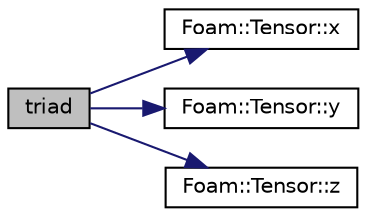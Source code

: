 digraph "triad"
{
  bgcolor="transparent";
  edge [fontname="Helvetica",fontsize="10",labelfontname="Helvetica",labelfontsize="10"];
  node [fontname="Helvetica",fontsize="10",shape=record];
  rankdir="LR";
  Node1 [label="triad",height=0.2,width=0.4,color="black", fillcolor="grey75", style="filled", fontcolor="black"];
  Node1 -> Node2 [color="midnightblue",fontsize="10",style="solid",fontname="Helvetica"];
  Node2 [label="Foam::Tensor::x",height=0.2,width=0.4,color="black",URL="$a02551.html#ae2dad8d527e9dc9d8e0ca5fc7e02a444"];
  Node1 -> Node3 [color="midnightblue",fontsize="10",style="solid",fontname="Helvetica"];
  Node3 [label="Foam::Tensor::y",height=0.2,width=0.4,color="black",URL="$a02551.html#a393b8837adf449a503512871f784a508"];
  Node1 -> Node4 [color="midnightblue",fontsize="10",style="solid",fontname="Helvetica"];
  Node4 [label="Foam::Tensor::z",height=0.2,width=0.4,color="black",URL="$a02551.html#a643d034e4bce44601211e6443a73d3b8"];
}
